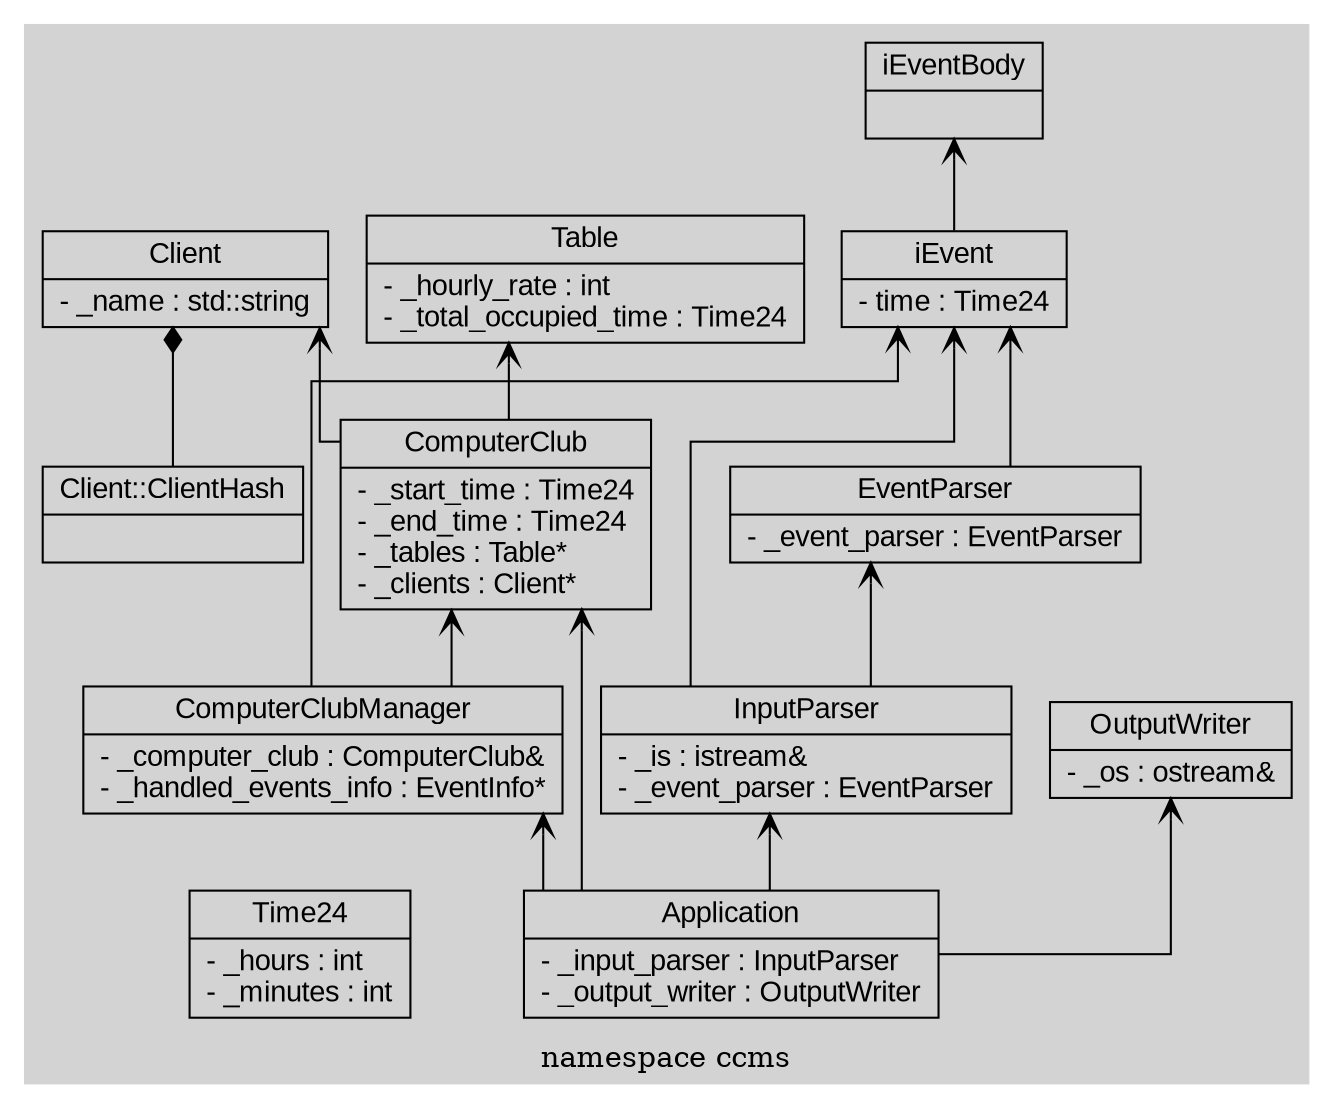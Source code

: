 digraph UML {
    splines=ortho;
    rankdir=BT;
    node [shape=record, fontname=Arial];
    
    subgraph cluster_ccms {
        label="namespace ccms";
        style=filled;
        color=lightgrey;
        
        /* main classes */
        "ComputerClub" [label="{ComputerClub|- _start_time : Time24\l- _end_time : Time24\l- _tables : Table*\l- _clients : Client*\l}"];
        "ComputerClubManager" [label="{ComputerClubManager|- _computer_club : ComputerClub&\l- _handled_events_info : EventInfo*\l}"];
        "Application" [label="{Application|- _input_parser : InputParser\l- _output_writer : OutputWriter\l}"];
        

        /* io classes */
        "EventParser" [label="{EventParser|- _event_parser : EventParser\l}"];
        "InputParser" [label="{InputParser|- _is : istream&\l- _event_parser : EventParser\l}"];
        "OutputWriter" [label="{OutputWriter|- _os : ostream&\l}"];

        /* util classes  */
        "Time24" [label="{Time24|- _hours : int\l- _minutes : int\l}"];
        "Client" [label="{Client|- _name : std::string\l}"];
        "Table" [label="{Table|- _hourly_rate : int\l- _total_occupied_time : Time24\l}"];
        "Client::ClientHash" [label="{Client::ClientHash|}"];
        
        /* event classes */
        "iEvent" [label="{iEvent|- time : Time24\l}"];
        /*
        "ClientArrivedEvent" [label="{ClientArrivedEvent|- body : ClientArrivedEventBody*\l}"];
        "ClientTryToSitEvent" [label="{ClientTryToSitEvent|- body : ClientTryToSitEventBody*\l}"];
        "ClientWaitingEvent" [label="{ClientWaitingEvent|- body : ClientWaitingEventBody*\l}"];
        "ClientDepartedEvent" [label="{ClientDepartedEvent|- body : ClientDepartedEventBody*\l}"];
        "ClientLeftEvent" [label="{ClientLeftEvent|- body : ClientLeftEventBody*\l}"];
        "SeatClientEvent" [label="{SeatClientEvent|- body : SeatClientEventBody*\l}"];
        "ErrorEvent" [label="{ErrorEvent|- body : ErrorEventBody*\l}"];
        "WorkDayEndEvent" [label="{WorkDayEndEvent|- body : WorkDayEndEventBody*\l}"];
        */

        /* event body classes */
        "iEventBody" [label="{iEventBody|}"];
        /*
        "ClientArrivedEventBody" [label="{ClientArrivedEventBody|- client : Client\l}"];
        "ClientTryToSitEventBody" [label="{ClientTryToSitEventBody|- client : Client\l- table_id : id_t\l}"];
        "ClientWaitingEventBody" [label="{ClientWaitingEventBody|- client : Client\l}"];
        "ClientDepartedEventBody" [label="{ClientDepartedEventBody|- client : Client\l}"];
        "ClientLeftEventBody" [label="{ClientLeftEventBody|- client : Client\l}"];
        "SeatClientEventBody" [label="{SeatClientEventBody|- client : Client\l- table_id : id_t\l}"];
        "ErrorEventBody" [label="{ErrorEventBody|- message : string\l}"];
        "WorkDayEndEventBody" [label="{WorkDayEndEventBody|}"];
        */

        /* exception classes */
        /*
        "ClientException" [label="{ClientException|}"];
        "ComputerClubManagerException" [label="{ComputerClubManagerException|}"];
        "ComputerClubException" [label="{ComputerClubException|}"];
        "EventParserException" [label="{EventParserException|}"];
        "InputParserException" [label="{InputParserException|}"];
        "TableException" [label="{TableException|}"];
        "Time24Exception" [label="{Time24Exception|}"];
        */
    }
    
    /* Inheritance */
    /*
    "ClientArrivedEvent" -> "iEvent" [arrowhead=empty];
    "ClientTryToSitEvent" -> "iEvent" [arrowhead=empty];
    "ClientWaitingEvent" -> "iEvent" [arrowhead=empty];
    "ClientDepartedEvent" -> "iEvent" [arrowhead=empty];
    "ClientLeftEvent" -> "iEvent" [arrowhead=empty];
    "SeatClientEvent" -> "iEvent" [arrowhead=empty];
    "ErrorEvent" -> "iEvent" [arrowhead=empty];
    "WorkDayEndEvent" -> "iEvent" [arrowhead=empty];
    
    "ClientArrivedEventBody" -> "iEventBody" [arrowhead=empty];
    "ClientTryToSitEventBody" -> "iEventBody" [arrowhead=empty];
    "ClientWaitingEventBody" -> "iEventBody" [arrowhead=empty];
    "ClientDepartedEventBody" -> "iEventBody" [arrowhead=empty];
    "ClientLeftEventBody" -> "iEventBody" [arrowhead=empty];
    "SeatClientEventBody" -> "iEventBody" [arrowhead=empty];
    "ErrorEventBody" -> "iEventBody" [arrowhead=empty];
    "WorkDayEndEventBody" -> "iEventBody" [arrowhead=empty];
    
    "ClientException" -> "std::exception" [arrowhead=empty];
    "ComputerClubManagerException" -> "std::exception" [arrowhead=empty];
    "ComputerClubException" -> "std::exception" [arrowhead=empty];
    "EventParserException" -> "std::exception" [arrowhead=empty];
    "InputParserException" -> "std::exception" [arrowhead=empty];
    "TableException" -> "std::exception" [arrowhead=empty];
    "Time24Exception" -> "std::exception" [arrowhead=empty];
    */
    
    /* Associations */
    "Application" -> "InputParser" [arrowhead=vee];
    "Application" -> "OutputWriter" [arrowhead=vee];
    
    "InputParser" -> "EventParser" [arrowhead=vee];
    "InputParser" -> "iEvent" [arrowhead=vee];
    
    "EventParser" -> "iEvent" [arrowhead=vee];
    
    "Application" -> "ComputerClub" [arrowhead=vee];
    "Application" -> "ComputerClubManager" [arrowhead=vee];
    
    "ComputerClubManager" -> "ComputerClub" [arrowhead=vee];
    "ComputerClubManager" -> "iEvent" [arrowhead=vee];

    "ComputerClub" -> "Table" [arrowhead=vee];
    "ComputerClub" -> "Client" [arrowhead=vee];
    
    "iEvent" -> "iEventBody" [arrowhead=vee];

    /* Compositions */
    "Client::ClientHash" -> "Client" [arrowhead=diamond];
    
    /* Exception Dependencies */
    // "ClientException" -> "Client" [arrowhead=vee, style=dotted];
    // "ComputerClubManagerException" -> "ComputerClubManager" [arrowhead=vee, style=dotted];
    // "ComputerClubException" -> "ComputerClub" [arrowhead=vee, style=dotted];
    // "EventParserException" -> "EventParser" [arrowhead=vee, style=dotted];
    // "InputParserException" -> "InputParser" [arrowhead=vee, style=dotted];
    // "TableException" -> "Table" [arrowhead=vee, style=dotted];
    // "Time24Exception" -> "Time24" [arrowhead=vee, style=dotted];
}